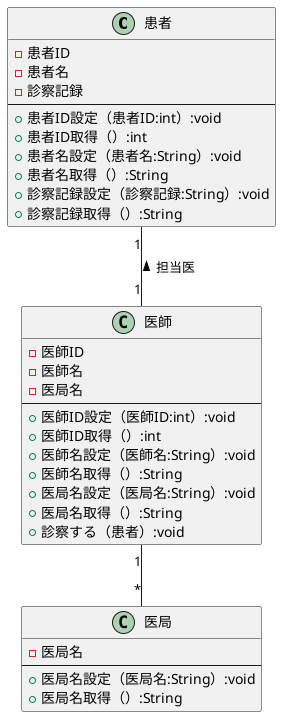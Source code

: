 @startuml 演習3-2_CL_医師と患者と医局と診療記録
class 患者 {
- 患者ID
- 患者名
- 診察記録
---
+ 患者ID設定（患者ID:int）:void
+ 患者ID取得（）:int
+ 患者名設定（患者名:String）:void
+ 患者名取得（）:String
+ 診察記録設定（診察記録:String）:void
+ 診察記録取得（）:String
}

class 医師 {
- 医師ID
- 医師名
- 医局名
---
+ 医師ID設定（医師ID:int）:void
+ 医師ID取得（）:int
+ 医師名設定（医師名:String）:void
+ 医師名取得（）:String
+ 医局名設定（医局名:String）:void
+ 医局名取得（）:String
+ 診察する（患者）:void
}

class 医局 {
- 医局名
---
+ 医局名設定（医局名:String）:void
+ 医局名取得（）:String
}


医師 "1" -- "*" 医局
患者 "1" -- "1" 医師 : 担当医 <
@enduml

